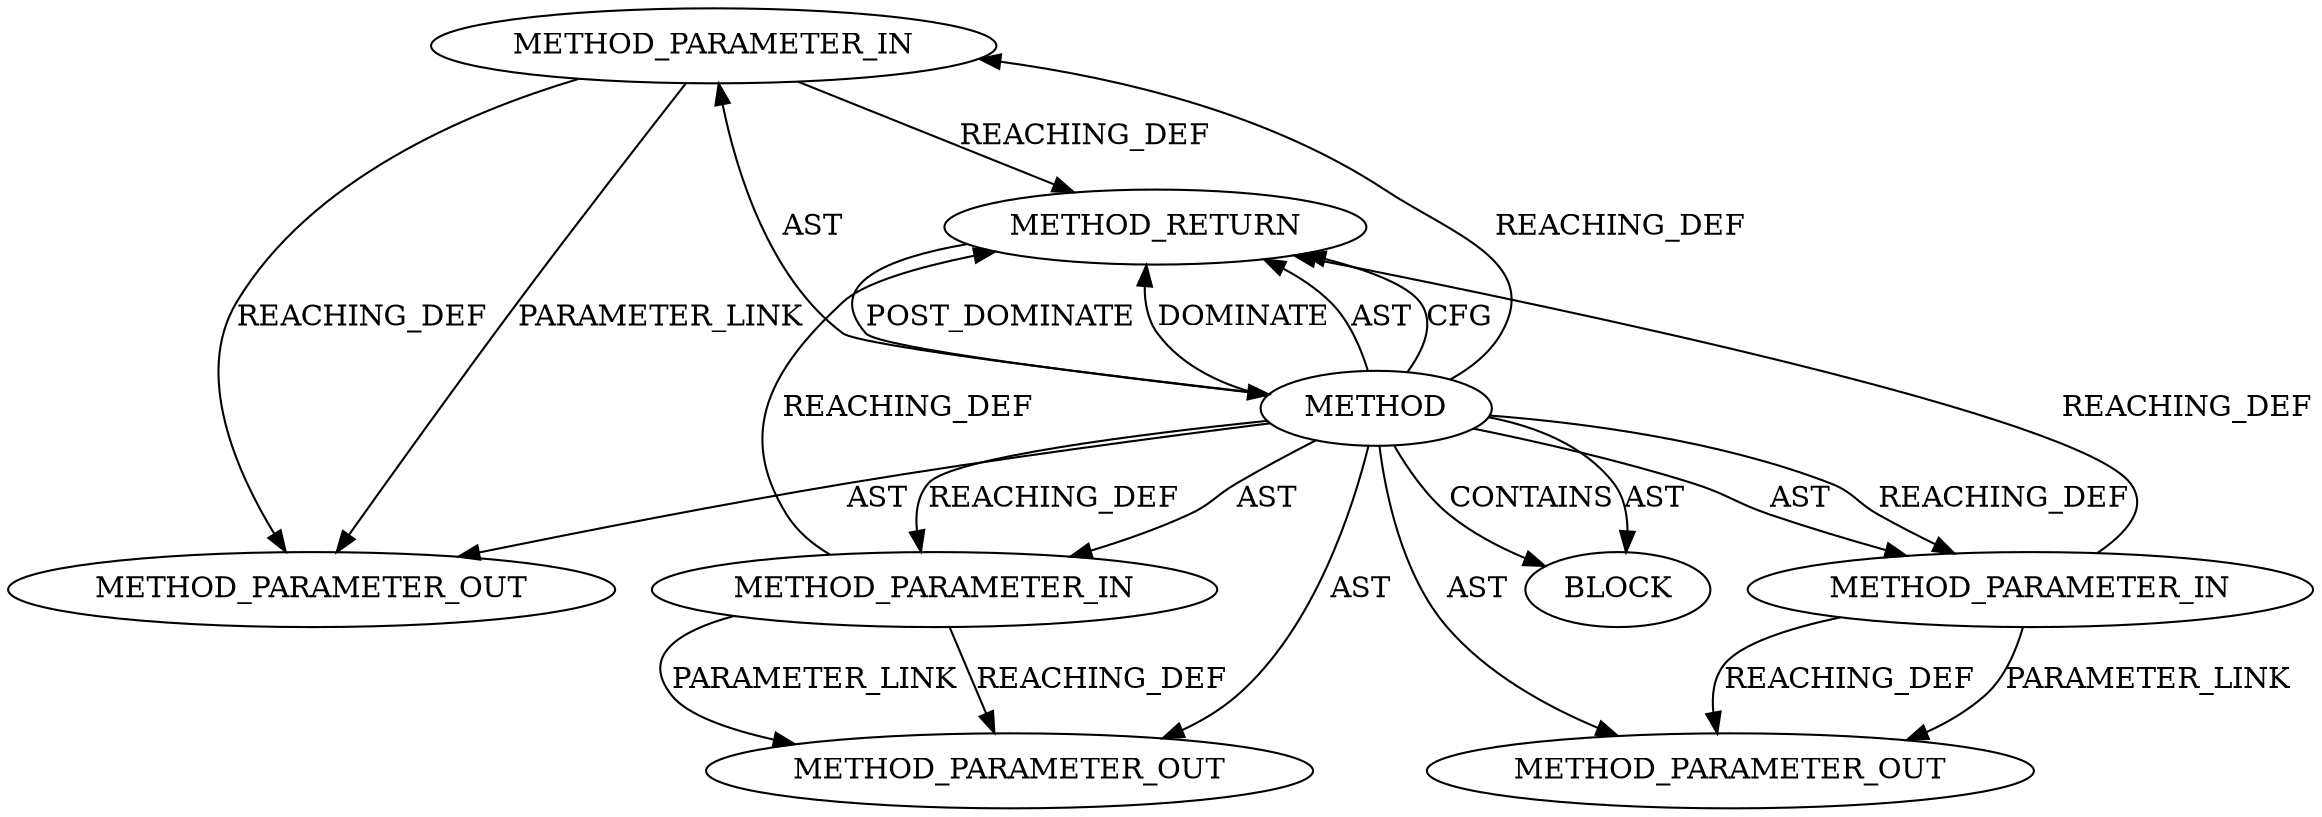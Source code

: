digraph {
  12756 [label=METHOD_PARAMETER_IN ORDER=1 CODE="p1" IS_VARIADIC=false TYPE_FULL_NAME="ANY" EVALUATION_STRATEGY="BY_VALUE" INDEX=1 NAME="p1"]
  13529 [label=METHOD_PARAMETER_OUT ORDER=1 CODE="p1" IS_VARIADIC=false TYPE_FULL_NAME="ANY" EVALUATION_STRATEGY="BY_VALUE" INDEX=1 NAME="p1"]
  12757 [label=METHOD_PARAMETER_IN ORDER=2 CODE="p2" IS_VARIADIC=false TYPE_FULL_NAME="ANY" EVALUATION_STRATEGY="BY_VALUE" INDEX=2 NAME="p2"]
  13531 [label=METHOD_PARAMETER_OUT ORDER=3 CODE="p3" IS_VARIADIC=false TYPE_FULL_NAME="ANY" EVALUATION_STRATEGY="BY_VALUE" INDEX=3 NAME="p3"]
  12760 [label=METHOD_RETURN ORDER=2 CODE="RET" TYPE_FULL_NAME="ANY" EVALUATION_STRATEGY="BY_VALUE"]
  12758 [label=METHOD_PARAMETER_IN ORDER=3 CODE="p3" IS_VARIADIC=false TYPE_FULL_NAME="ANY" EVALUATION_STRATEGY="BY_VALUE" INDEX=3 NAME="p3"]
  13530 [label=METHOD_PARAMETER_OUT ORDER=2 CODE="p2" IS_VARIADIC=false TYPE_FULL_NAME="ANY" EVALUATION_STRATEGY="BY_VALUE" INDEX=2 NAME="p2"]
  12759 [label=BLOCK ORDER=1 ARGUMENT_INDEX=1 CODE="<empty>" TYPE_FULL_NAME="ANY"]
  12755 [label=METHOD AST_PARENT_TYPE="NAMESPACE_BLOCK" AST_PARENT_FULL_NAME="<global>" ORDER=0 CODE="<empty>" FULL_NAME="ceph_decode_entity_addr" IS_EXTERNAL=true FILENAME="<empty>" SIGNATURE="" NAME="ceph_decode_entity_addr"]
  12755 -> 12758 [label=AST ]
  12756 -> 13529 [label=PARAMETER_LINK ]
  12755 -> 13530 [label=AST ]
  12755 -> 12760 [label=DOMINATE ]
  12755 -> 12757 [label=AST ]
  12760 -> 12755 [label=POST_DOMINATE ]
  12757 -> 12760 [label=REACHING_DEF VARIABLE="p2"]
  12755 -> 12759 [label=CONTAINS ]
  12758 -> 13531 [label=REACHING_DEF VARIABLE="p3"]
  12756 -> 12760 [label=REACHING_DEF VARIABLE="p1"]
  12755 -> 12756 [label=REACHING_DEF VARIABLE=""]
  12757 -> 13530 [label=PARAMETER_LINK ]
  12758 -> 13531 [label=PARAMETER_LINK ]
  12755 -> 12757 [label=REACHING_DEF VARIABLE=""]
  12755 -> 12760 [label=AST ]
  12758 -> 12760 [label=REACHING_DEF VARIABLE="p3"]
  12757 -> 13530 [label=REACHING_DEF VARIABLE="p2"]
  12755 -> 12758 [label=REACHING_DEF VARIABLE=""]
  12755 -> 12760 [label=CFG ]
  12755 -> 13529 [label=AST ]
  12755 -> 13531 [label=AST ]
  12756 -> 13529 [label=REACHING_DEF VARIABLE="p1"]
  12755 -> 12759 [label=AST ]
  12755 -> 12756 [label=AST ]
}
